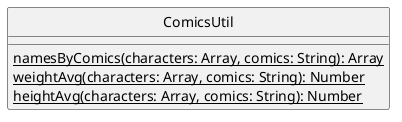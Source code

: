 @startuml
skinparam classAttributeIconSize 0
skinparam monochrome true
hide circle

class ComicsUtil {
  {static} namesByComics(characters: Array, comics: String): Array
  {static} weightAvg(characters: Array, comics: String): Number
  {static} heightAvg(characters: Array, comics: String): Number
}
@enduml
